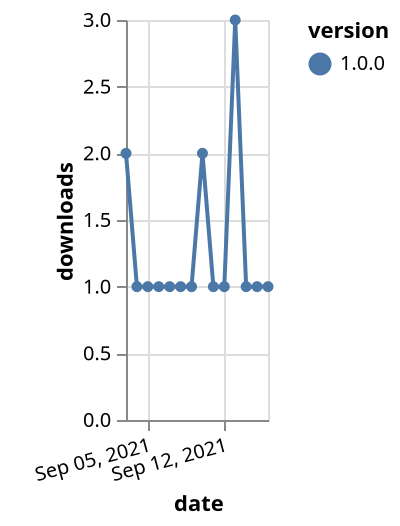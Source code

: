 {"$schema": "https://vega.github.io/schema/vega-lite/v5.json", "description": "A simple bar chart with embedded data.", "data": {"values": [{"date": "2021-09-03", "total": 117, "delta": 2, "version": "1.0.0"}, {"date": "2021-09-04", "total": 118, "delta": 1, "version": "1.0.0"}, {"date": "2021-09-05", "total": 119, "delta": 1, "version": "1.0.0"}, {"date": "2021-09-06", "total": 120, "delta": 1, "version": "1.0.0"}, {"date": "2021-09-07", "total": 121, "delta": 1, "version": "1.0.0"}, {"date": "2021-09-08", "total": 122, "delta": 1, "version": "1.0.0"}, {"date": "2021-09-09", "total": 123, "delta": 1, "version": "1.0.0"}, {"date": "2021-09-10", "total": 125, "delta": 2, "version": "1.0.0"}, {"date": "2021-09-11", "total": 126, "delta": 1, "version": "1.0.0"}, {"date": "2021-09-12", "total": 127, "delta": 1, "version": "1.0.0"}, {"date": "2021-09-13", "total": 130, "delta": 3, "version": "1.0.0"}, {"date": "2021-09-14", "total": 131, "delta": 1, "version": "1.0.0"}, {"date": "2021-09-15", "total": 132, "delta": 1, "version": "1.0.0"}, {"date": "2021-09-16", "total": 133, "delta": 1, "version": "1.0.0"}]}, "width": "container", "mark": {"type": "line", "point": {"filled": true}}, "encoding": {"x": {"field": "date", "type": "temporal", "timeUnit": "yearmonthdate", "title": "date", "axis": {"labelAngle": -15}}, "y": {"field": "delta", "type": "quantitative", "title": "downloads"}, "color": {"field": "version", "type": "nominal"}, "tooltip": {"field": "delta"}}}